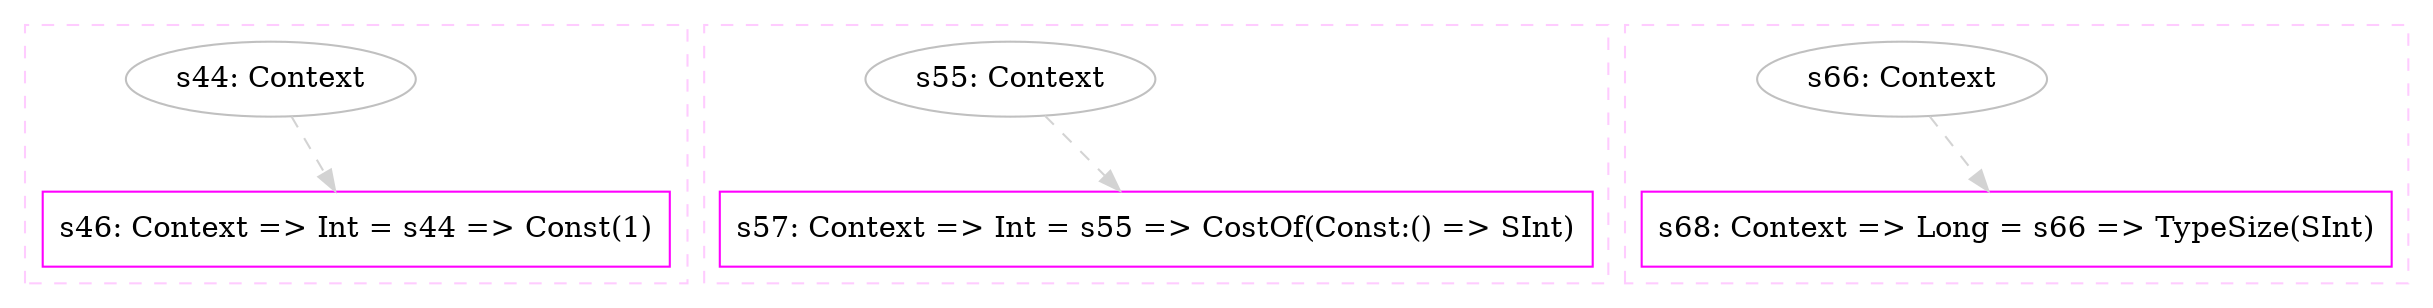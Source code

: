 digraph "oneInt" {
concentrate=true
node [style=filled, fillcolor=orangered]

subgraph cluster_s46 {
style=dashed; color="#FFCCFF"
"s44" [
label="s44: Context"
shape=oval, color=gray, tooltip="s44:Context", style=filled, fillcolor=white
]
"s46" [
label="s46: Context => Int = s44 => Const(1)"
shape=box, color=magenta, tooltip="s46:Context => Int", style=filled, fillcolor=white
]
{rank=source; s44}
{rank=sink; s46}
}
subgraph cluster_s57 {
style=dashed; color="#FFCCFF"
"s55" [
label="s55: Context"
shape=oval, color=gray, tooltip="s55:Context", style=filled, fillcolor=white
]
"s57" [
label="s57: Context => Int = s55 => CostOf(Const:() => SInt)"
shape=box, color=magenta, tooltip="s57:Context => Int", style=filled, fillcolor=white
]
{rank=source; s55}
{rank=sink; s57}
}
subgraph cluster_s68 {
style=dashed; color="#FFCCFF"
"s66" [
label="s66: Context"
shape=oval, color=gray, tooltip="s66:Context", style=filled, fillcolor=white
]
"s68" [
label="s68: Context => Long = s66 => TypeSize(SInt)"
shape=box, color=magenta, tooltip="s68:Context => Long", style=filled, fillcolor=white
]
{rank=source; s66}
{rank=sink; s68}
}
"s44" -> "s46" [style=dashed, color=lightgray, weight=0]
"s55" -> "s57" [style=dashed, color=lightgray, weight=0]
"s66" -> "s68" [style=dashed, color=lightgray, weight=0]
}
